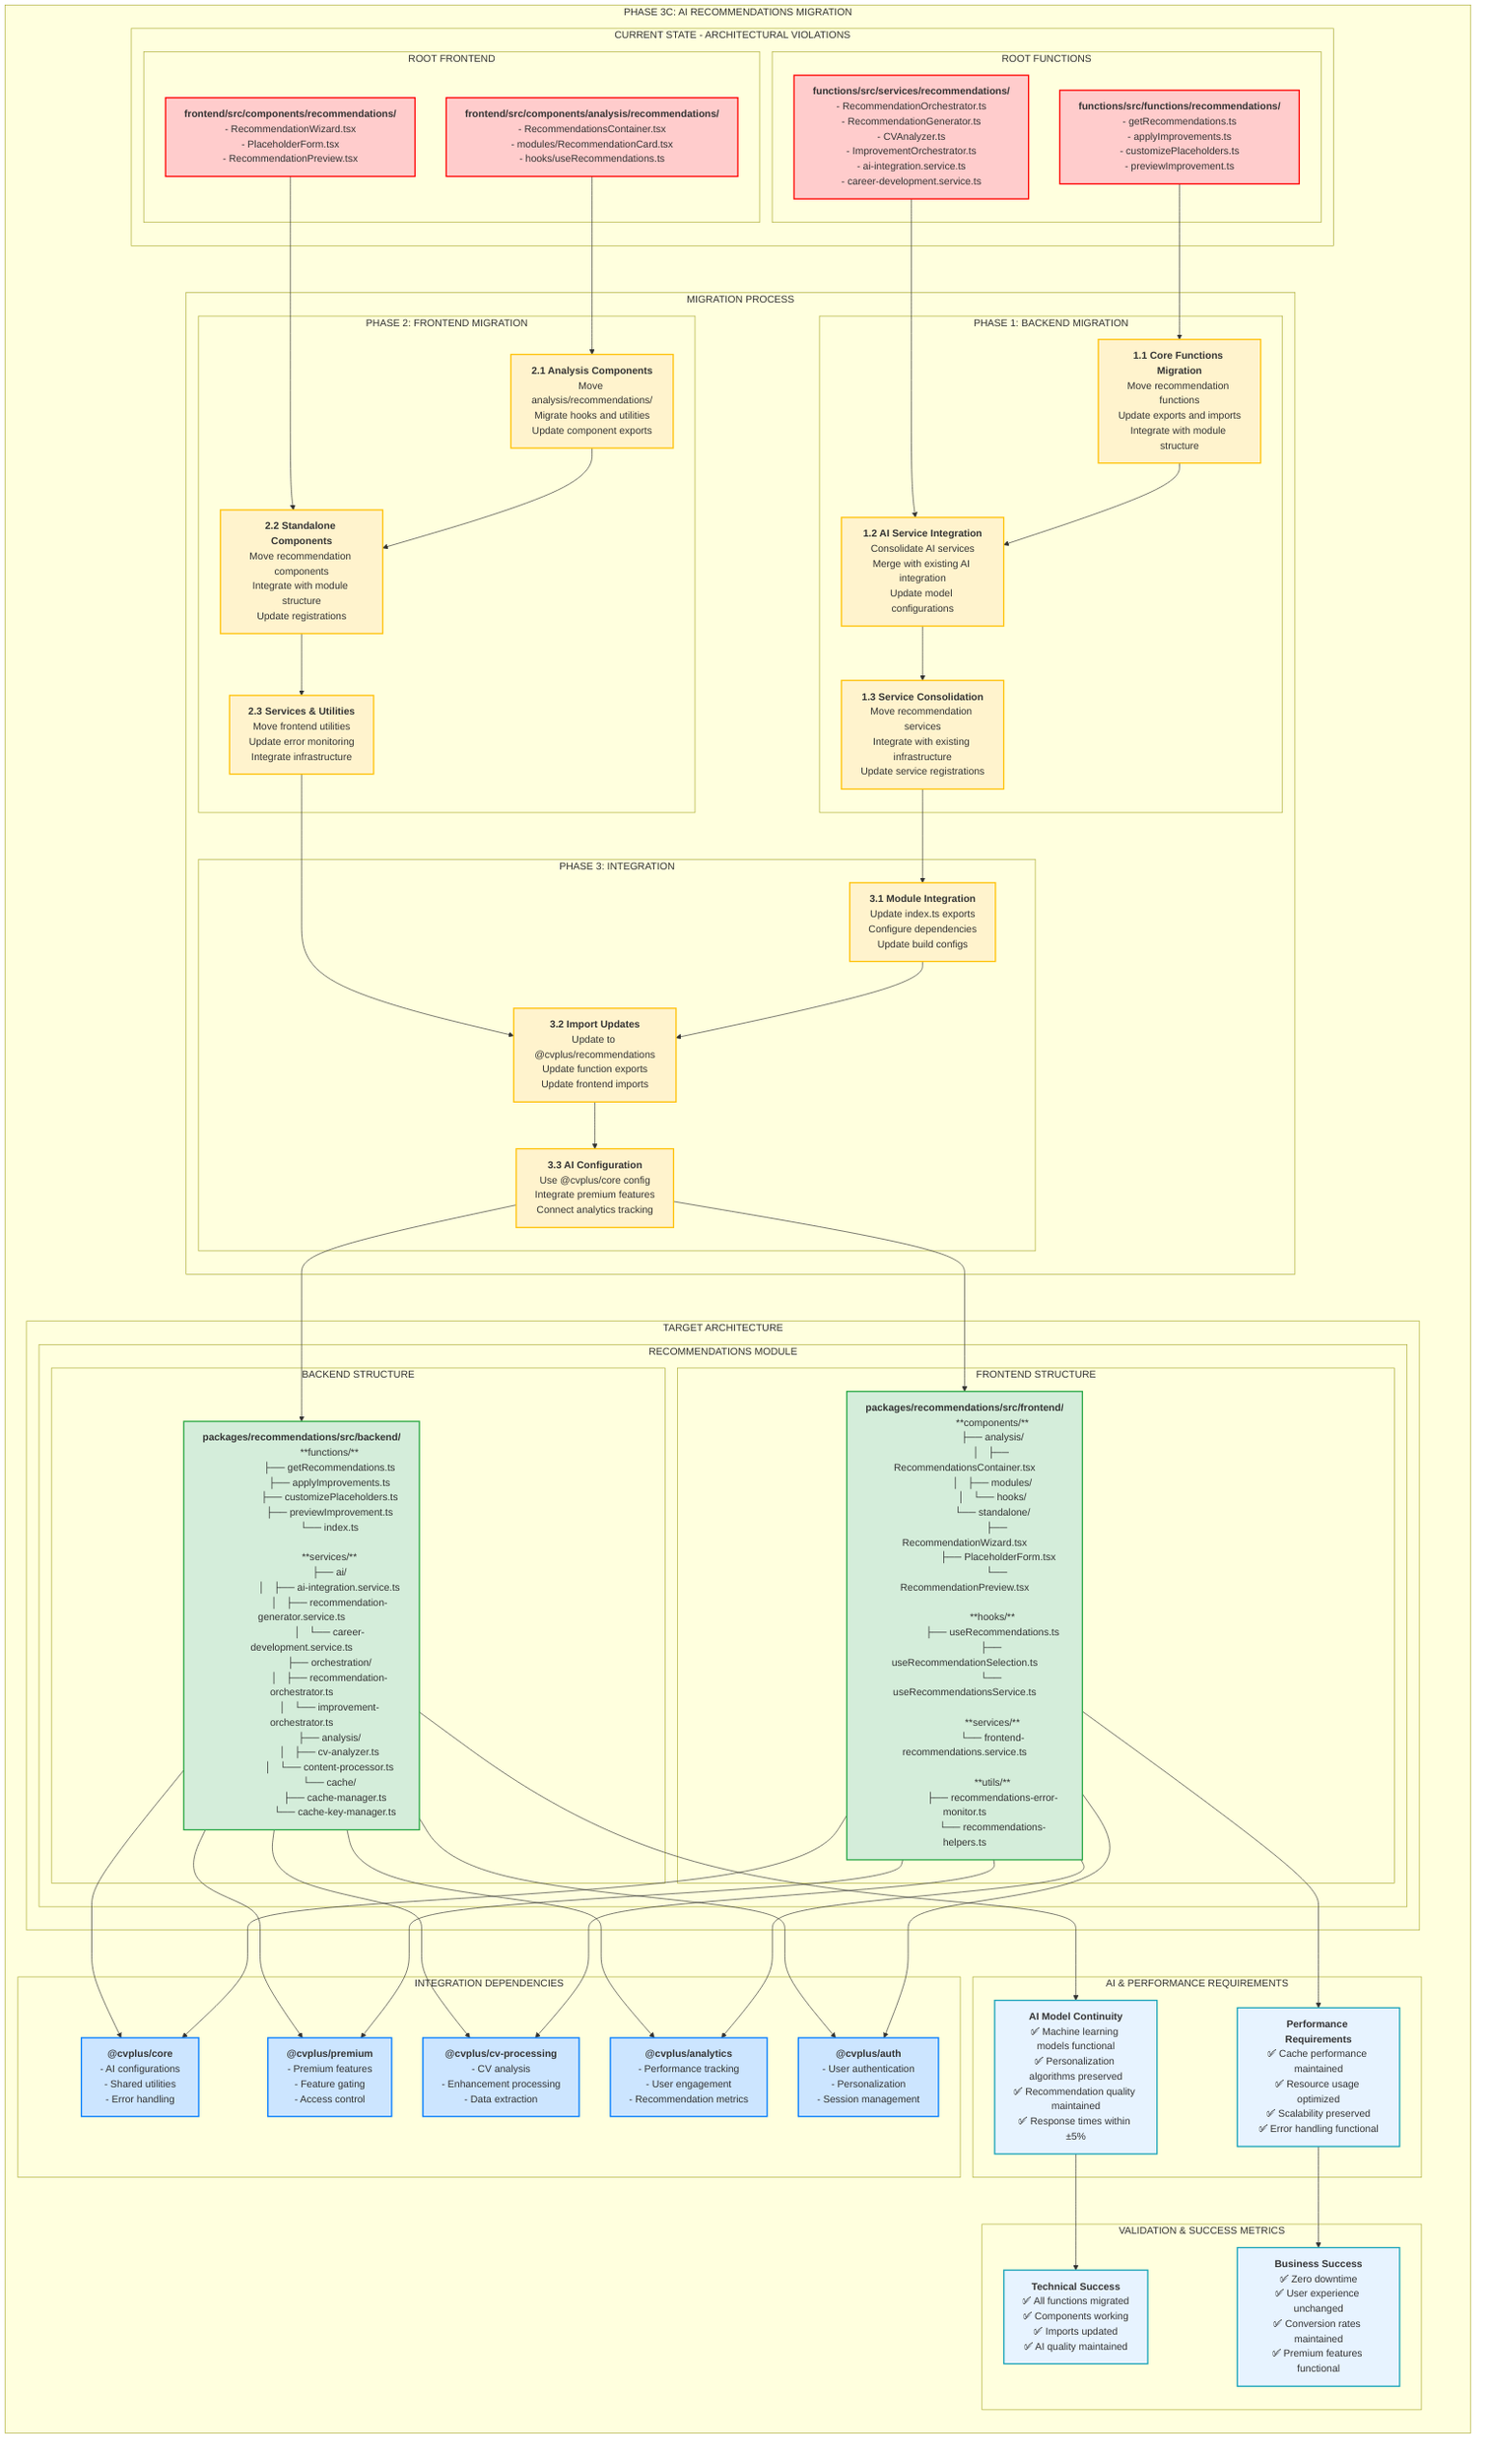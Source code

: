 graph TB
    subgraph "PHASE 3C: AI RECOMMENDATIONS MIGRATION"
        direction TB
        
        subgraph "CURRENT STATE - ARCHITECTURAL VIOLATIONS"
            direction LR
            
            subgraph "ROOT FUNCTIONS"
                RF1["`**functions/src/functions/recommendations/**
                - getRecommendations.ts
                - applyImprovements.ts
                - customizePlaceholders.ts
                - previewImprovement.ts`"]
                
                RF2["`**functions/src/services/recommendations/**
                - RecommendationOrchestrator.ts
                - RecommendationGenerator.ts
                - CVAnalyzer.ts
                - ImprovementOrchestrator.ts
                - ai-integration.service.ts
                - career-development.service.ts`"]
            end
            
            subgraph "ROOT FRONTEND"
                RFE1["`**frontend/src/components/analysis/recommendations/**
                - RecommendationsContainer.tsx
                - modules/RecommendationCard.tsx
                - hooks/useRecommendations.ts`"]
                
                RFE2["`**frontend/src/components/recommendations/**
                - RecommendationWizard.tsx
                - PlaceholderForm.tsx
                - RecommendationPreview.tsx`"]
            end
        end
        
        subgraph "MIGRATION PROCESS"
            direction TB
            
            subgraph "PHASE 1: BACKEND MIGRATION"
                P1A["`**1.1 Core Functions Migration**
                Move recommendation functions
                Update exports and imports
                Integrate with module structure`"]
                
                P1B["`**1.2 AI Service Integration**
                Consolidate AI services
                Merge with existing AI integration
                Update model configurations`"]
                
                P1C["`**1.3 Service Consolidation**
                Move recommendation services
                Integrate with existing infrastructure
                Update service registrations`"]
            end
            
            subgraph "PHASE 2: FRONTEND MIGRATION"
                P2A["`**2.1 Analysis Components**
                Move analysis/recommendations/
                Migrate hooks and utilities
                Update component exports`"]
                
                P2B["`**2.2 Standalone Components**
                Move recommendation components
                Integrate with module structure
                Update registrations`"]
                
                P2C["`**2.3 Services & Utilities**
                Move frontend utilities
                Update error monitoring
                Integrate infrastructure`"]
            end
            
            subgraph "PHASE 3: INTEGRATION"
                P3A["`**3.1 Module Integration**
                Update index.ts exports
                Configure dependencies
                Update build configs`"]
                
                P3B["`**3.2 Import Updates**
                Update to @cvplus/recommendations
                Update function exports
                Update frontend imports`"]
                
                P3C["`**3.3 AI Configuration**
                Use @cvplus/core config
                Integrate premium features
                Connect analytics tracking`"]
            end
        end
        
        subgraph "TARGET ARCHITECTURE"
            direction TB
            
            subgraph "RECOMMENDATIONS MODULE"
                direction LR
                
                subgraph "BACKEND STRUCTURE"
                    RM1["`**packages/recommendations/src/backend/**
                    
                    **functions/**
                    ├── getRecommendations.ts
                    ├── applyImprovements.ts
                    ├── customizePlaceholders.ts
                    ├── previewImprovement.ts
                    └── index.ts
                    
                    **services/**
                    ├── ai/
                    │   ├── ai-integration.service.ts
                    │   ├── recommendation-generator.service.ts
                    │   └── career-development.service.ts
                    ├── orchestration/
                    │   ├── recommendation-orchestrator.ts
                    │   └── improvement-orchestrator.ts
                    ├── analysis/
                    │   ├── cv-analyzer.ts
                    │   └── content-processor.ts
                    └── cache/
                        ├── cache-manager.ts
                        └── cache-key-manager.ts`"]
                end
                
                subgraph "FRONTEND STRUCTURE"
                    RM2["`**packages/recommendations/src/frontend/**
                    
                    **components/**
                    ├── analysis/
                    │   ├── RecommendationsContainer.tsx
                    │   ├── modules/
                    │   └── hooks/
                    └── standalone/
                        ├── RecommendationWizard.tsx
                        ├── PlaceholderForm.tsx
                        └── RecommendationPreview.tsx
                    
                    **hooks/**
                    ├── useRecommendations.ts
                    ├── useRecommendationSelection.ts
                    └── useRecommendationsService.ts
                    
                    **services/**
                    └── frontend-recommendations.service.ts
                    
                    **utils/**
                    ├── recommendations-error-monitor.ts
                    └── recommendations-helpers.ts`"]
                end
            end
        end
        
        subgraph "INTEGRATION DEPENDENCIES"
            direction LR
            
            CORE["`**@cvplus/core**
            - AI configurations
            - Shared utilities
            - Error handling`"]
            
            PREMIUM["`**@cvplus/premium**
            - Premium features
            - Feature gating
            - Access control`"]
            
            CVP["`**@cvplus/cv-processing**
            - CV analysis
            - Enhancement processing
            - Data extraction`"]
            
            ANALYTICS["`**@cvplus/analytics**
            - Performance tracking
            - User engagement
            - Recommendation metrics`"]
            
            AUTH["`**@cvplus/auth**
            - User authentication
            - Personalization
            - Session management`"]
        end
        
        subgraph "AI & PERFORMANCE REQUIREMENTS"
            direction TB
            
            AIR["`**AI Model Continuity**
            ✅ Machine learning models functional
            ✅ Personalization algorithms preserved
            ✅ Recommendation quality maintained
            ✅ Response times within ±5%`"]
            
            PERF["`**Performance Requirements**
            ✅ Cache performance maintained
            ✅ Resource usage optimized
            ✅ Scalability preserved
            ✅ Error handling functional`"]
        end
        
        subgraph "VALIDATION & SUCCESS METRICS"
            direction LR
            
            TECH["`**Technical Success**
            ✅ All functions migrated
            ✅ Components working
            ✅ Imports updated
            ✅ AI quality maintained`"]
            
            BUS["`**Business Success**
            ✅ Zero downtime
            ✅ User experience unchanged
            ✅ Conversion rates maintained
            ✅ Premium features functional`"]
        end
    end
    
    %% Migration Flow
    RF1 --> P1A
    RF2 --> P1B
    RFE1 --> P2A
    RFE2 --> P2B
    
    P1A --> P1B
    P1B --> P1C
    P2A --> P2B
    P2B --> P2C
    
    P1C --> P3A
    P2C --> P3B
    P3A --> P3B
    P3B --> P3C
    
    P3C --> RM1
    P3C --> RM2
    
    %% Dependencies
    RM1 --> CORE
    RM1 --> PREMIUM
    RM1 --> CVP
    RM1 --> ANALYTICS
    RM1 --> AUTH
    
    RM2 --> CORE
    RM2 --> PREMIUM
    RM2 --> CVP
    RM2 --> ANALYTICS
    RM2 --> AUTH
    
    %% Validation
    RM1 --> AIR
    RM2 --> PERF
    AIR --> TECH
    PERF --> BUS
    
    %% Styling
    classDef violation fill:#ffcccc,stroke:#ff0000,stroke-width:2px
    classDef migration fill:#fff3cd,stroke:#ffc107,stroke-width:2px
    classDef target fill:#d4edda,stroke:#28a745,stroke-width:2px
    classDef integration fill:#cce5ff,stroke:#007bff,stroke-width:2px
    classDef success fill:#e7f3ff,stroke:#17a2b8,stroke-width:2px
    
    class RF1,RF2,RFE1,RFE2 violation
    class P1A,P1B,P1C,P2A,P2B,P2C,P3A,P3B,P3C migration
    class RM1,RM2 target
    class CORE,PREMIUM,CVP,ANALYTICS,AUTH integration
    class AIR,PERF,TECH,BUS success